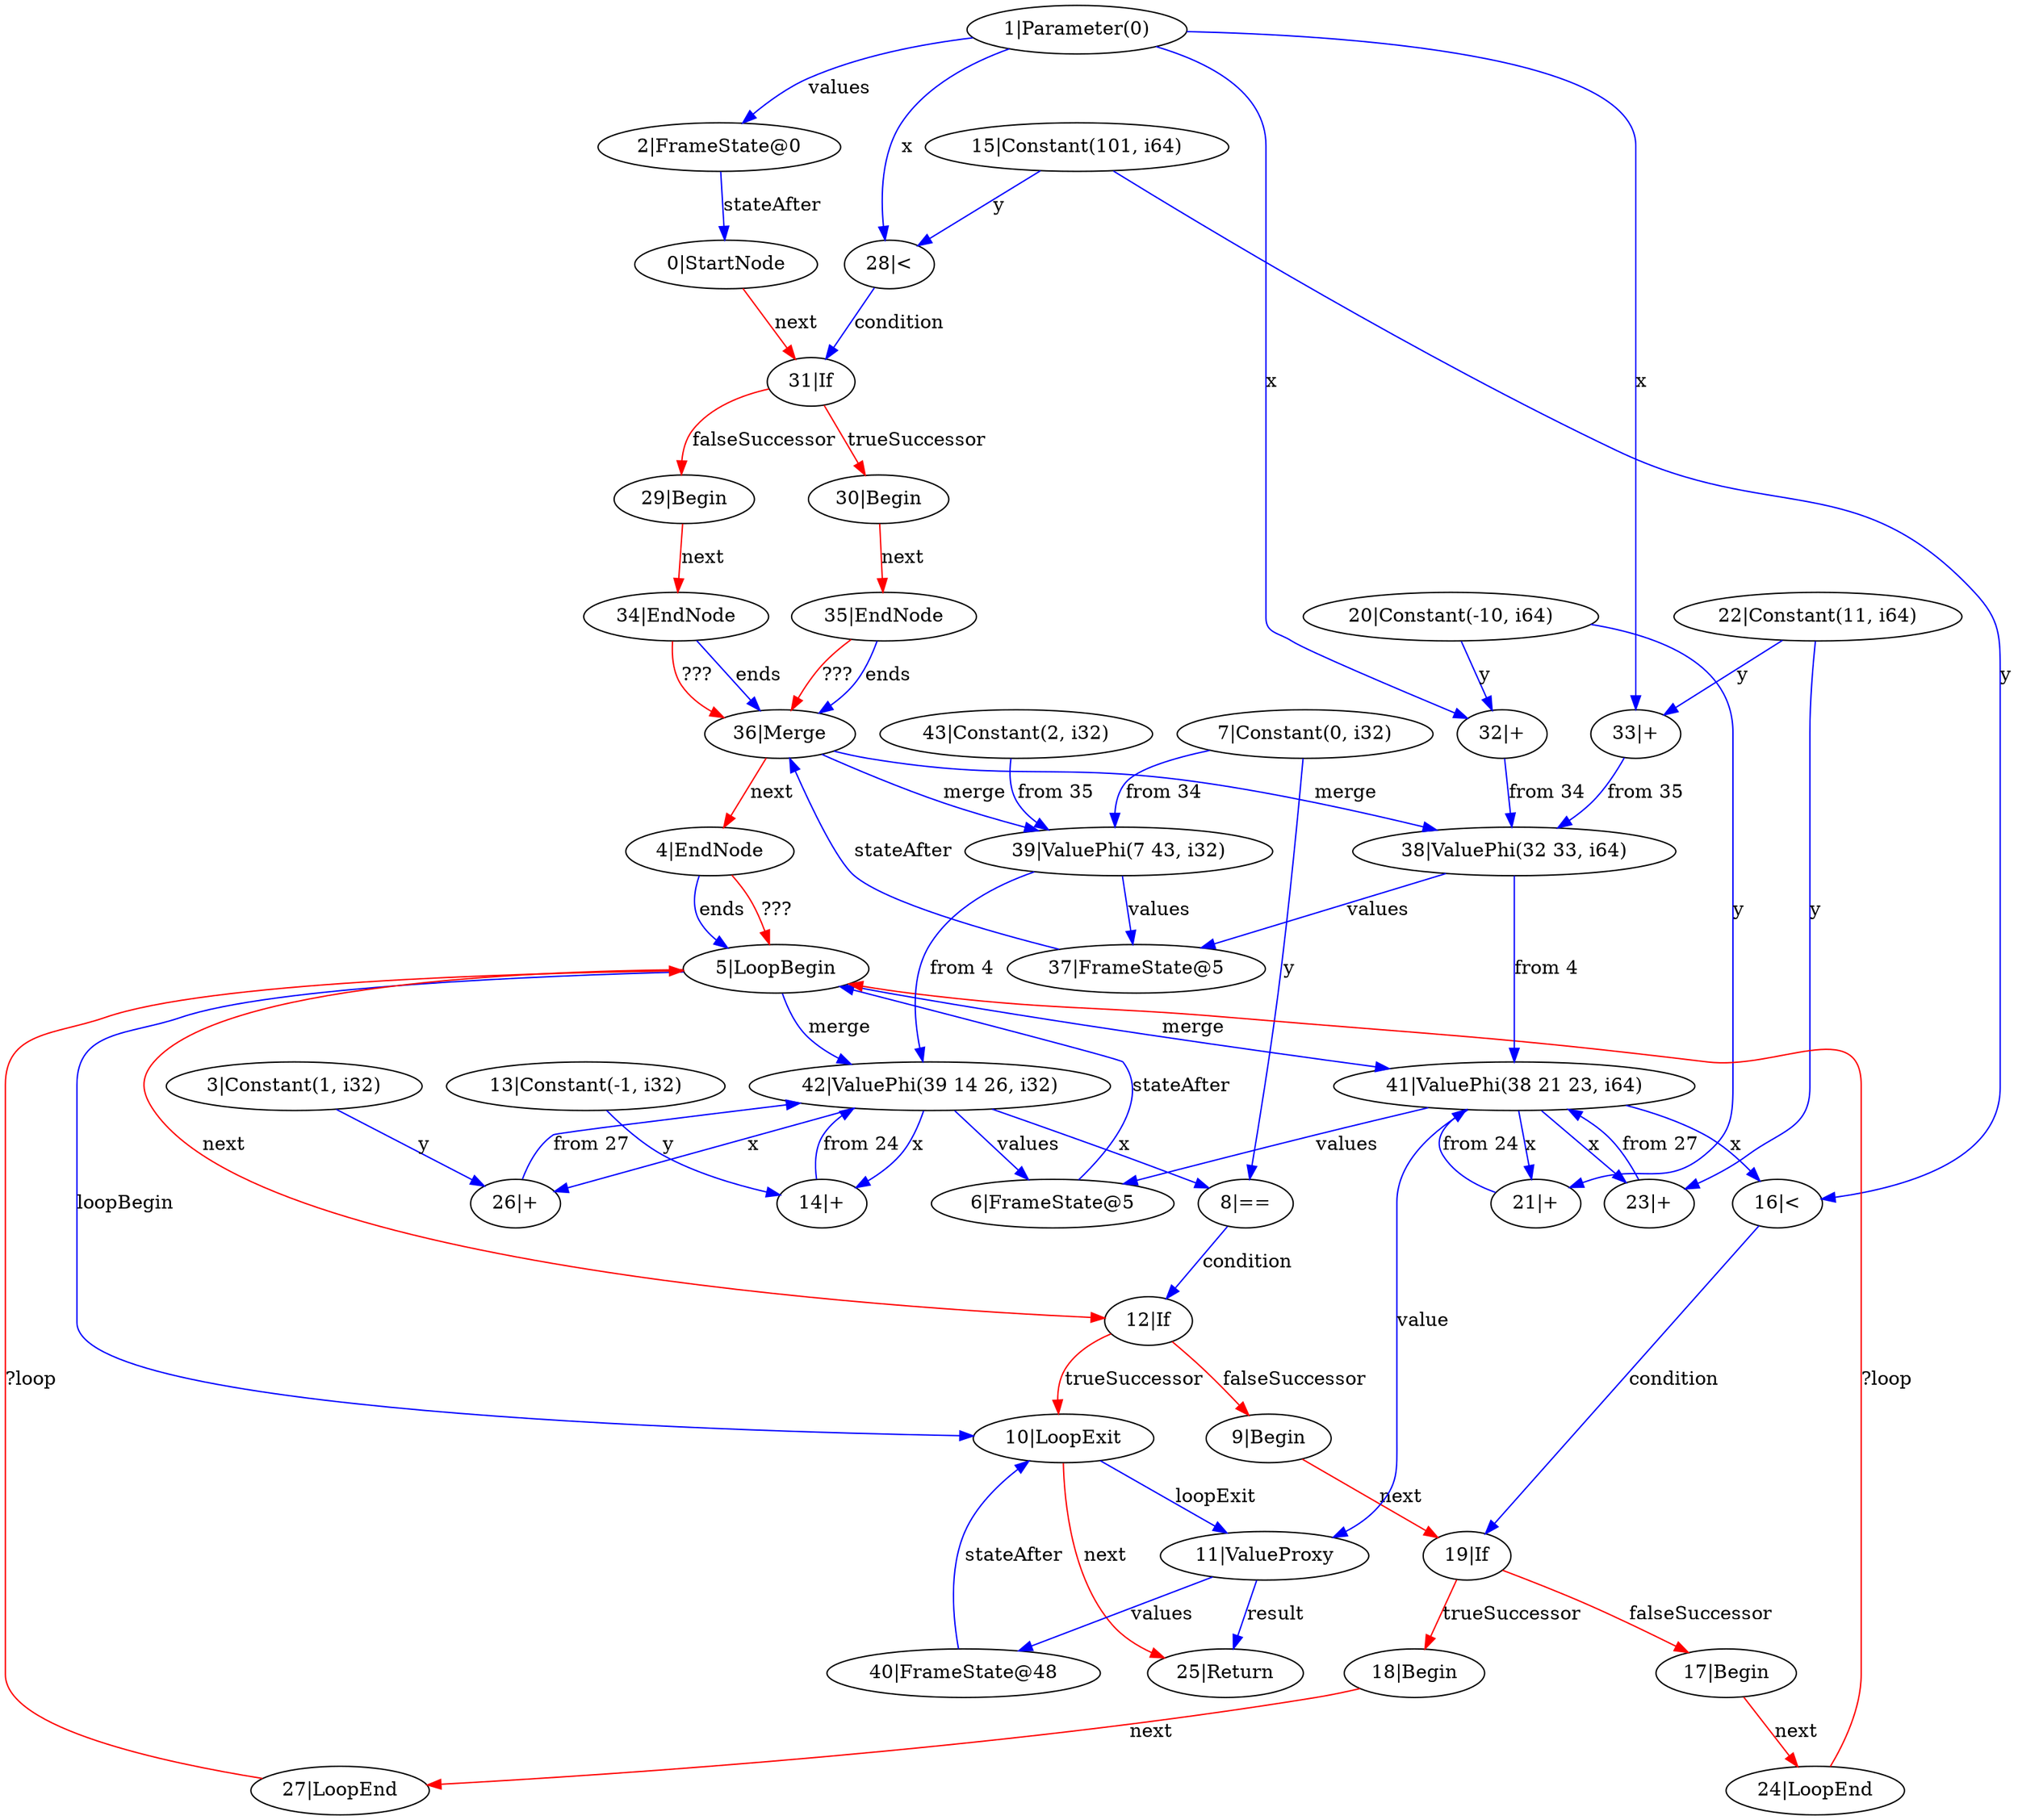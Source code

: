 digraph G {
  0 [ label="0|StartNode" ];
  1 [ label="1|Parameter(0)" ];
  2 [ label="2|FrameState@0" ];
  3 [ label="3|Constant(1, i32)" ];
  4 [ label="4|EndNode" ];
  5 [ label="5|LoopBegin" ];
  6 [ label="6|FrameState@5" ];
  7 [ label="7|Constant(0, i32)" ];
  8 [ label="8|==" ];
  9 [ label="9|Begin" ];
  10 [ label="10|LoopExit" ];
  11 [ label="11|ValueProxy" ];
  12 [ label="12|If" ];
  13 [ label="13|Constant(-1, i32)" ];
  14 [ label="14|+" ];
  15 [ label="15|Constant(101, i64)" ];
  16 [ label="16|<" ];
  17 [ label="17|Begin" ];
  18 [ label="18|Begin" ];
  19 [ label="19|If" ];
  20 [ label="20|Constant(-10, i64)" ];
  21 [ label="21|+" ];
  22 [ label="22|Constant(11, i64)" ];
  23 [ label="23|+" ];
  24 [ label="24|LoopEnd" ];
  25 [ label="25|Return" ];
  26 [ label="26|+" ];
  27 [ label="27|LoopEnd" ];
  28 [ label="28|<" ];
  29 [ label="29|Begin" ];
  30 [ label="30|Begin" ];
  31 [ label="31|If" ];
  32 [ label="32|+" ];
  33 [ label="33|+" ];
  34 [ label="34|EndNode" ];
  35 [ label="35|EndNode" ];
  36 [ label="36|Merge" ];
  37 [ label="37|FrameState@5" ];
  38 [ label="38|ValuePhi(32 33, i64)" ];
  39 [ label="39|ValuePhi(7 43, i32)" ];
  40 [ label="40|FrameState@48" ];
  41 [ label="41|ValuePhi(38 21 23, i64)" ];
  42 [ label="42|ValuePhi(39 14 26, i32)" ];
  43 [ label="43|Constant(2, i32)" ];
  0 -> 31 [ color="red" label="next" ];
  1 -> 2 [ color="blue" label="values" ];
  1 -> 33 [ color="blue" label="x" ];
  1 -> 28 [ color="blue" label="x" ];
  1 -> 32 [ color="blue" label="x" ];
  2 -> 0 [ color="blue" label="stateAfter" ];
  3 -> 26 [ color="blue" label="y" ];
  4 -> 5 [ color="red" label="???" ];
  4 -> 5 [ color="blue" label="ends" ];
  5 -> 12 [ color="red" label="next" ];
  5 -> 42 [ color="blue" label="merge" ];
  5 -> 41 [ color="blue" label="merge" ];
  5 -> 10 [ color="blue" label="loopBegin" ];
  24 -> 5 [ color="red" label="?loop" ];
  27 -> 5 [ color="red" label="?loop" ];
  6 -> 5 [ color="blue" label="stateAfter" ];
  7 -> 8 [ color="blue" label="y" ];
  7 -> 39 [ color="blue" label="from 34" ];
  8 -> 12 [ color="blue" label="condition" ];
  9 -> 19 [ color="red" label="next" ];
  10 -> 25 [ color="red" label="next" ];
  10 -> 11 [ color="blue" label="loopExit" ];
  11 -> 25 [ color="blue" label="result" ];
  11 -> 40 [ color="blue" label="values" ];
  12 -> 10 [ color="red" label="trueSuccessor" ];
  12 -> 9 [ color="red" label="falseSuccessor" ];
  13 -> 14 [ color="blue" label="y" ];
  14 -> 42 [ color="blue" label="from 24" ];
  15 -> 16 [ color="blue" label="y" ];
  15 -> 28 [ color="blue" label="y" ];
  16 -> 19 [ color="blue" label="condition" ];
  17 -> 24 [ color="red" label="next" ];
  18 -> 27 [ color="red" label="next" ];
  19 -> 18 [ color="red" label="trueSuccessor" ];
  19 -> 17 [ color="red" label="falseSuccessor" ];
  20 -> 21 [ color="blue" label="y" ];
  20 -> 32 [ color="blue" label="y" ];
  21 -> 41 [ color="blue" label="from 24" ];
  22 -> 23 [ color="blue" label="y" ];
  22 -> 33 [ color="blue" label="y" ];
  23 -> 41 [ color="blue" label="from 27" ];
  26 -> 42 [ color="blue" label="from 27" ];
  28 -> 31 [ color="blue" label="condition" ];
  29 -> 34 [ color="red" label="next" ];
  30 -> 35 [ color="red" label="next" ];
  31 -> 30 [ color="red" label="trueSuccessor" ];
  31 -> 29 [ color="red" label="falseSuccessor" ];
  32 -> 38 [ color="blue" label="from 34" ];
  33 -> 38 [ color="blue" label="from 35" ];
  34 -> 36 [ color="red" label="???" ];
  34 -> 36 [ color="blue" label="ends" ];
  35 -> 36 [ color="red" label="???" ];
  35 -> 36 [ color="blue" label="ends" ];
  36 -> 4 [ color="red" label="next" ];
  36 -> 38 [ color="blue" label="merge" ];
  36 -> 39 [ color="blue" label="merge" ];
  37 -> 36 [ color="blue" label="stateAfter" ];
  38 -> 37 [ color="blue" label="values" ];
  38 -> 41 [ color="blue" label="from 4" ];
  39 -> 37 [ color="blue" label="values" ];
  39 -> 42 [ color="blue" label="from 4" ];
  40 -> 10 [ color="blue" label="stateAfter" ];
  41 -> 6 [ color="blue" label="values" ];
  41 -> 11 [ color="blue" label="value" ];
  41 -> 23 [ color="blue" label="x" ];
  41 -> 16 [ color="blue" label="x" ];
  41 -> 21 [ color="blue" label="x" ];
  42 -> 6 [ color="blue" label="values" ];
  42 -> 8 [ color="blue" label="x" ];
  42 -> 14 [ color="blue" label="x" ];
  42 -> 26 [ color="blue" label="x" ];
  43 -> 39 [ color="blue" label="from 35" ];
}
